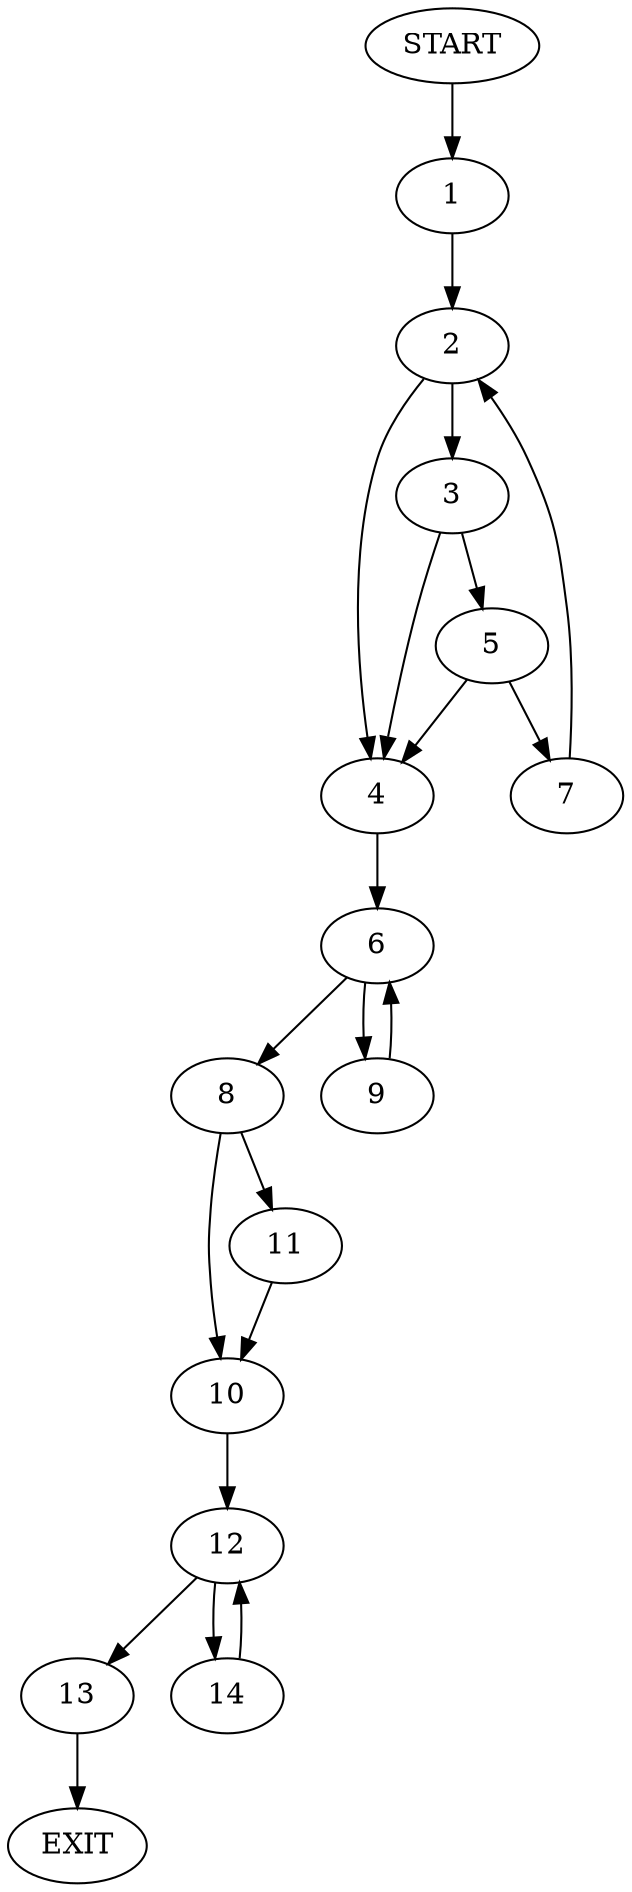 digraph {
0 [label="START"]
15 [label="EXIT"]
0 -> 1
1 -> 2
2 -> 3
2 -> 4
3 -> 4
3 -> 5
4 -> 6
5 -> 4
5 -> 7
7 -> 2
6 -> 8
6 -> 9
9 -> 6
8 -> 10
8 -> 11
10 -> 12
11 -> 10
12 -> 13
12 -> 14
13 -> 15
14 -> 12
}
